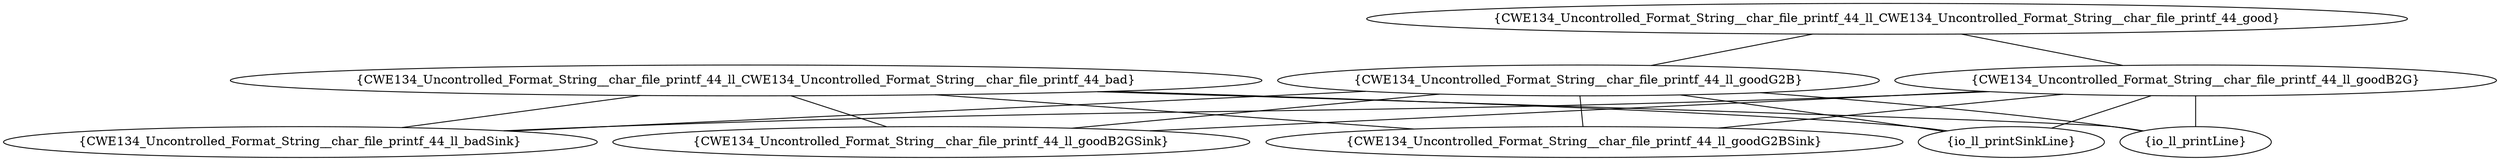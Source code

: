graph "cg graph" {
CWE134_Uncontrolled_Format_String__char_file_printf_44_ll_CWE134_Uncontrolled_Format_String__char_file_printf_44_bad [label="{CWE134_Uncontrolled_Format_String__char_file_printf_44_ll_CWE134_Uncontrolled_Format_String__char_file_printf_44_bad}"];
io_ll_printLine [label="{io_ll_printLine}"];
CWE134_Uncontrolled_Format_String__char_file_printf_44_ll_badSink [label="{CWE134_Uncontrolled_Format_String__char_file_printf_44_ll_badSink}"];
CWE134_Uncontrolled_Format_String__char_file_printf_44_ll_goodB2GSink [label="{CWE134_Uncontrolled_Format_String__char_file_printf_44_ll_goodB2GSink}"];
CWE134_Uncontrolled_Format_String__char_file_printf_44_ll_goodG2BSink [label="{CWE134_Uncontrolled_Format_String__char_file_printf_44_ll_goodG2BSink}"];
io_ll_printSinkLine [label="{io_ll_printSinkLine}"];
CWE134_Uncontrolled_Format_String__char_file_printf_44_ll_goodB2G [label="{CWE134_Uncontrolled_Format_String__char_file_printf_44_ll_goodB2G}"];
CWE134_Uncontrolled_Format_String__char_file_printf_44_ll_CWE134_Uncontrolled_Format_String__char_file_printf_44_good [label="{CWE134_Uncontrolled_Format_String__char_file_printf_44_ll_CWE134_Uncontrolled_Format_String__char_file_printf_44_good}"];
CWE134_Uncontrolled_Format_String__char_file_printf_44_ll_goodG2B [label="{CWE134_Uncontrolled_Format_String__char_file_printf_44_ll_goodG2B}"];
CWE134_Uncontrolled_Format_String__char_file_printf_44_ll_CWE134_Uncontrolled_Format_String__char_file_printf_44_bad -- io_ll_printLine;
CWE134_Uncontrolled_Format_String__char_file_printf_44_ll_CWE134_Uncontrolled_Format_String__char_file_printf_44_bad -- CWE134_Uncontrolled_Format_String__char_file_printf_44_ll_badSink;
CWE134_Uncontrolled_Format_String__char_file_printf_44_ll_CWE134_Uncontrolled_Format_String__char_file_printf_44_bad -- CWE134_Uncontrolled_Format_String__char_file_printf_44_ll_goodB2GSink;
CWE134_Uncontrolled_Format_String__char_file_printf_44_ll_CWE134_Uncontrolled_Format_String__char_file_printf_44_bad -- CWE134_Uncontrolled_Format_String__char_file_printf_44_ll_goodG2BSink;
CWE134_Uncontrolled_Format_String__char_file_printf_44_ll_CWE134_Uncontrolled_Format_String__char_file_printf_44_bad -- io_ll_printSinkLine;
CWE134_Uncontrolled_Format_String__char_file_printf_44_ll_goodB2G -- io_ll_printLine;
CWE134_Uncontrolled_Format_String__char_file_printf_44_ll_goodB2G -- CWE134_Uncontrolled_Format_String__char_file_printf_44_ll_badSink;
CWE134_Uncontrolled_Format_String__char_file_printf_44_ll_goodB2G -- CWE134_Uncontrolled_Format_String__char_file_printf_44_ll_goodB2GSink;
CWE134_Uncontrolled_Format_String__char_file_printf_44_ll_goodB2G -- CWE134_Uncontrolled_Format_String__char_file_printf_44_ll_goodG2BSink;
CWE134_Uncontrolled_Format_String__char_file_printf_44_ll_goodB2G -- io_ll_printSinkLine;
CWE134_Uncontrolled_Format_String__char_file_printf_44_ll_CWE134_Uncontrolled_Format_String__char_file_printf_44_good -- CWE134_Uncontrolled_Format_String__char_file_printf_44_ll_goodG2B;
CWE134_Uncontrolled_Format_String__char_file_printf_44_ll_CWE134_Uncontrolled_Format_String__char_file_printf_44_good -- CWE134_Uncontrolled_Format_String__char_file_printf_44_ll_goodB2G;
CWE134_Uncontrolled_Format_String__char_file_printf_44_ll_goodG2B -- CWE134_Uncontrolled_Format_String__char_file_printf_44_ll_badSink;
CWE134_Uncontrolled_Format_String__char_file_printf_44_ll_goodG2B -- CWE134_Uncontrolled_Format_String__char_file_printf_44_ll_goodB2GSink;
CWE134_Uncontrolled_Format_String__char_file_printf_44_ll_goodG2B -- CWE134_Uncontrolled_Format_String__char_file_printf_44_ll_goodG2BSink;
CWE134_Uncontrolled_Format_String__char_file_printf_44_ll_goodG2B -- io_ll_printLine;
CWE134_Uncontrolled_Format_String__char_file_printf_44_ll_goodG2B -- io_ll_printSinkLine;
}
